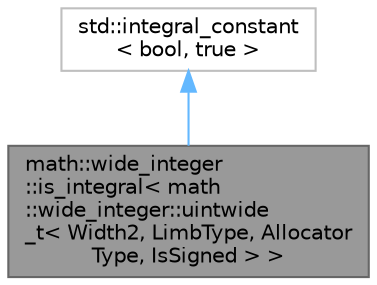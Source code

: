digraph "math::wide_integer::is_integral&lt; math::wide_integer::uintwide_t&lt; Width2, LimbType, AllocatorType, IsSigned &gt; &gt;"
{
 // LATEX_PDF_SIZE
  bgcolor="transparent";
  edge [fontname=Helvetica,fontsize=10,labelfontname=Helvetica,labelfontsize=10];
  node [fontname=Helvetica,fontsize=10,shape=box,height=0.2,width=0.4];
  Node1 [label="math::wide_integer\l::is_integral\< math\l::wide_integer::uintwide\l_t\< Width2, LimbType, Allocator\lType, IsSigned \> \>",height=0.2,width=0.4,color="gray40", fillcolor="grey60", style="filled", fontcolor="black",tooltip=" "];
  Node2 -> Node1 [dir="back",color="steelblue1",style="solid"];
  Node2 [label="std::integral_constant\l\< bool, true \>",height=0.2,width=0.4,color="grey75", fillcolor="white", style="filled",tooltip=" "];
}
